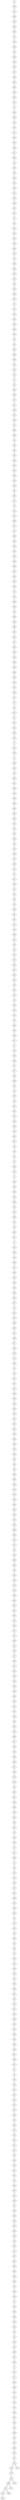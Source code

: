 graph {
n0;
n1;
n2;
n3;
n4;
n5;
n6;
n7;
n8;
n9;
n10;
n11;
n12;
n13;
n14;
n15;
n16;
n17;
n18;
n19;
n20;
n21;
n22;
n23;
n24;
n25;
n26;
n27;
n28;
n29;
n30;
n31;
n32;
n33;
n34;
n35;
n36;
n37;
n38;
n39;
n40;
n41;
n42;
n43;
n44;
n45;
n46;
n47;
n48;
n49;
n50;
n51;
n52;
n53;
n54;
n55;
n56;
n57;
n58;
n59;
n60;
n61;
n62;
n63;
n64;
n65;
n66;
n67;
n68;
n69;
n70;
n71;
n72;
n73;
n74;
n75;
n76;
n77;
n78;
n79;
n80;
n81;
n82;
n83;
n84;
n85;
n86;
n87;
n88;
n89;
n90;
n91;
n92;
n93;
n94;
n95;
n96;
n97;
n98;
n99;
n100;
n101;
n102;
n103;
n104;
n105;
n106;
n107;
n108;
n109;
n110;
n111;
n112;
n113;
n114;
n115;
n116;
n117;
n118;
n119;
n120;
n121;
n122;
n123;
n124;
n125;
n126;
n127;
n128;
n129;
n130;
n131;
n132;
n133;
n134;
n135;
n136;
n137;
n138;
n139;
n140;
n141;
n142;
n143;
n144;
n145;
n146;
n147;
n148;
n149;
n150;
n151;
n152;
n153;
n154;
n155;
n156;
n157;
n158;
n159;
n160;
n161;
n162;
n163;
n164;
n165;
n166;
n167;
n168;
n169;
n170;
n171;
n172;
n173;
n174;
n175;
n176;
n177;
n178;
n179;
n180;
n181;
n182;
n183;
n184;
n185;
n186;
n187;
n188;
n189;
n190;
n191;
n192;
n193;
n194;
n195;
n196;
n197;
n198;
n199;
n200;
n201;
n202;
n203;
n204;
n205;
n206;
n207;
n208;
n209;
n210;
n211;
n212;
n213;
n214;
n215;
n216;
n217;
n218;
n219;
n220;
n221;
n222;
n223;
n224;
n225;
n226;
n227;
n228;
n229;
n230;
n231;
n232;
n233;
n234;
n235;
n236;
n237;
n238;
n239;
n240;
n241;
n242;
n243;
n244;
n245;
n246;
n247;
n248;
n249;
n250;
n251;
n252;
n253;
n254;
n255;
n256;
n257;
n258;
n259;
n260;
n261;
n262;
n263;
n264;
n265;
n266;
n267;
n268;
n269;
n270;
n271;
n272;
n273;
n274;
n275;
n276;
n277;
n278;
n279;
n280;
n281;
n282;
n283;
n284;
n285;
n286;
n287;
n288;
n289;
n290;
n291;
n292;
n293;
n294;
n295;
n296;
n297;
n298;
n299;
n300;
n301;
n302;
n303;
n304;
n305;
n306;
n307;
n308;
n309;
n310;
n311;
n312;
n313;
n314;
n315;
n316;
n317;
n318;
n319;
n320;
n321;
n322;
n323;
n324;
n325;
n326;
n327;
n328;
n329;
n330;
n331;
n332;
n333;
n334;
n335;
n336;
n337;
n338;
n339;
n340;
n341;
n342;
n343;
n344;
n345;
n346;
n347;
n348;
n349;
n350;
n351;
n352;
n353;
n354;
n355;
n356;
n357;
n358;
n359;
n360;
n361;
n362;
n363;
n364;
n365;
n366;
n367;
n368;
n369;
n370;
n371;
n372;
n373;
n374;
n375;
n376;
n377;
n378;
n379;
n380;
n381;
n382;
n383;
n384;
n385;
n386;
n387;
n388;
n389;
n390;
n391;
n392;
n393;
n394;
n395;
n396;
n397;
n398;
n399;
n400;
n401;
n402;
n403;
n404;
n405;
n406;
n407;
n408;
n409;
n410;
n411;
n412;
n413;
n414;
n415;
n416;
n417;
n418;
n419;
n420;
n421;
n422;
n423;
n424;
n425;
n426;
n427;
n428;
n429;
n430;
n431;
n432;
n433;
n434;
n435;
n436;
n437;
n438;
n439;
n440;
n441;
n442;
n443;
n444;
n445;
n446;
n447;
n448;
n449;
n450;
n451;
n452;
n453;
n454;
n455;
n456;
n457;
n458;
n459;
n460;
n461;
n462;
n463;
n464;
n465;
n466;
n467;
n468;
n469;
n470;
n471;
n472;
n473;
n474;
n475;
n476;
n477;
n478;
n479;
n480;
n481;
n482;
n483;
n484;
n485;
n486;
n487;
n488;
n489;
n490;
n491;
n492;
n493;
n494;
n495;
n496;
n497;
n498;
n499;
n0 -- n496;
n1 -- n341;
n1 -- n441;
n2 -- n87;
n2 -- n19;
n3 -- n420;
n3 -- n375;
n4 -- n490;
n4 -- n35;
n5 -- n282;
n5 -- n146;
n6 -- n442;
n6 -- n410;
n7 -- n121;
n7 -- n302;
n8 -- n295;
n8 -- n41;
n9 -- n291;
n9 -- n221;
n10 -- n96;
n10 -- n260;
n11 -- n187;
n11 -- n231;
n12 -- n154;
n12 -- n255;
n13 -- n328;
n13 -- n452;
n14 -- n485;
n14 -- n158;
n15 -- n90;
n15 -- n112;
n16 -- n64;
n16 -- n229;
n17 -- n89;
n17 -- n387;
n18 -- n95;
n18 -- n460;
n19 -- n276;
n19 -- n2;
n20 -- n480;
n20 -- n242;
n21 -- n223;
n21 -- n407;
n22 -- n176;
n22 -- n160;
n23 -- n386;
n23 -- n140;
n23 -- n436;
n24 -- n31;
n24 -- n83;
n25 -- n405;
n25 -- n433;
n26 -- n287;
n26 -- n260;
n27 -- n337;
n27 -- n340;
n28 -- n64;
n28 -- n37;
n29 -- n315;
n29 -- n493;
n30 -- n426;
n30 -- n409;
n31 -- n449;
n31 -- n24;
n32 -- n451;
n32 -- n464;
n33 -- n404;
n33 -- n42;
n34 -- n181;
n34 -- n382;
n35 -- n123;
n35 -- n4;
n36 -- n418;
n36 -- n225;
n37 -- n428;
n37 -- n28;
n38 -- n419;
n38 -- n103;
n39 -- n276;
n39 -- n166;
n40 -- n398;
n40 -- n69;
n41 -- n167;
n41 -- n8;
n42 -- n33;
n42 -- n180;
n43 -- n389;
n43 -- n66;
n44 -- n393;
n44 -- n197;
n45 -- n318;
n45 -- n81;
n46 -- n182;
n46 -- n362;
n47 -- n211;
n47 -- n149;
n48 -- n337;
n48 -- n460;
n49 -- n83;
n49 -- n162;
n50 -- n56;
n50 -- n350;
n51 -- n248;
n51 -- n254;
n52 -- n70;
n52 -- n292;
n53 -- n252;
n53 -- n349;
n54 -- n481;
n54 -- n452;
n55 -- n351;
n55 -- n74;
n56 -- n50;
n56 -- n57;
n57 -- n56;
n57 -- n100;
n58 -- n224;
n58 -- n438;
n59 -- n168;
n59 -- n79;
n60 -- n378;
n60 -- n247;
n61 -- n125;
n61 -- n324;
n62 -- n92;
n62 -- n127;
n63 -- n69;
n63 -- n363;
n64 -- n16;
n64 -- n28;
n65 -- n104;
n65 -- n462;
n66 -- n43;
n66 -- n88;
n67 -- n219;
n67 -- n235;
n68 -- n150;
n68 -- n207;
n69 -- n63;
n69 -- n40;
n70 -- n52;
n70 -- n355;
n71 -- n448;
n71 -- n312;
n72 -- n270;
n72 -- n467;
n73 -- n437;
n73 -- n141;
n74 -- n199;
n74 -- n55;
n75 -- n273;
n75 -- n202;
n76 -- n350;
n76 -- n352;
n77 -- n427;
n77 -- n370;
n78 -- n264;
n78 -- n397;
n79 -- n447;
n79 -- n59;
n80 -- n421;
n80 -- n431;
n81 -- n118;
n81 -- n45;
n82 -- n386;
n82 -- n463;
n82 -- n475;
n83 -- n49;
n83 -- n24;
n84 -- n256;
n84 -- n391;
n85 -- n262;
n85 -- n179;
n86 -- n304;
n86 -- n396;
n87 -- n435;
n87 -- n2;
n88 -- n233;
n88 -- n66;
n89 -- n251;
n89 -- n17;
n90 -- n15;
n90 -- n372;
n91 -- n228;
n91 -- n265;
n92 -- n231;
n92 -- n62;
n93 -- n168;
n93 -- n184;
n94 -- n453;
n94 -- n429;
n95 -- n378;
n95 -- n18;
n96 -- n367;
n96 -- n10;
n97 -- n364;
n97 -- n309;
n98 -- n262;
n98 -- n495;
n99 -- n158;
n99 -- n345;
n100 -- n135;
n100 -- n57;
n101 -- n377;
n101 -- n249;
n102 -- n104;
n102 -- n288;
n103 -- n171;
n103 -- n38;
n104 -- n65;
n104 -- n102;
n105 -- n492;
n105 -- n243;
n106 -- n385;
n106 -- n349;
n107 -- n112;
n107 -- n479;
n108 -- n414;
n108 -- n286;
n109 -- n414;
n109 -- n155;
n110 -- n129;
n110 -- n182;
n111 -- n191;
n111 -- n218;
n112 -- n15;
n112 -- n107;
n113 -- n120;
n113 -- n483;
n114 -- n202;
n114 -- n368;
n115 -- n249;
n115 -- n364;
n116 -- n295;
n116 -- n147;
n117 -- n296;
n117 -- n302;
n118 -- n151;
n118 -- n81;
n119 -- n217;
n119 -- n143;
n120 -- n275;
n120 -- n113;
n121 -- n177;
n121 -- n7;
n122 -- n224;
n122 -- n313;
n123 -- n142;
n123 -- n35;
n124 -- n209;
n124 -- n445;
n125 -- n61;
n125 -- n283;
n126 -- n380;
n126 -- n387;
n127 -- n353;
n127 -- n62;
n128 -- n324;
n128 -- n475;
n129 -- n232;
n129 -- n110;
n130 -- n193;
n130 -- n220;
n131 -- n476;
n131 -- n456;
n132 -- n402;
n132 -- n358;
n133 -- n327;
n133 -- n286;
n134 -- n139;
n134 -- n450;
n135 -- n100;
n135 -- n189;
n136 -- n141;
n136 -- n172;
n137 -- n209;
n137 -- n496;
n138 -- n267;
n138 -- n384;
n139 -- n134;
n139 -- n279;
n140 -- n23;
n140 -- n459;
n141 -- n73;
n141 -- n136;
n142 -- n123;
n142 -- n216;
n143 -- n119;
n143 -- n455;
n144 -- n474;
n144 -- n256;
n145 -- n152;
n145 -- n185;
n146 -- n5;
n146 -- n242;
n147 -- n116;
n147 -- n261;
n148 -- n319;
n148 -- n440;
n149 -- n47;
n149 -- n328;
n150 -- n68;
n150 -- n327;
n151 -- n296;
n151 -- n118;
n152 -- n145;
n152 -- n353;
n153 -- n351;
n153 -- n357;
n154 -- n12;
n154 -- n346;
n155 -- n109;
n155 -- n384;
n156 -- n311;
n156 -- n278;
n157 -- n284;
n157 -- n471;
n158 -- n14;
n158 -- n99;
n159 -- n298;
n159 -- n175;
n160 -- n373;
n160 -- n22;
n161 -- n191;
n161 -- n229;
n162 -- n49;
n162 -- n281;
n163 -- n325;
n163 -- n420;
n164 -- n477;
n164 -- n320;
n165 -- n340;
n165 -- n370;
n166 -- n394;
n166 -- n39;
n167 -- n360;
n167 -- n41;
n168 -- n93;
n168 -- n59;
n169 -- n342;
n169 -- n417;
n170 -- n264;
n170 -- n473;
n171 -- n347;
n171 -- n103;
n172 -- n348;
n172 -- n136;
n173 -- n305;
n173 -- n216;
n174 -- n290;
n174 -- n270;
n175 -- n159;
n175 -- n190;
n176 -- n22;
n176 -- n431;
n177 -- n203;
n177 -- n121;
n178 -- n219;
n178 -- n306;
n179 -- n373;
n179 -- n85;
n180 -- n252;
n180 -- n42;
n181 -- n189;
n181 -- n34;
n182 -- n110;
n182 -- n46;
n183 -- n323;
n183 -- n422;
n184 -- n348;
n184 -- n93;
n185 -- n145;
n185 -- n186;
n186 -- n319;
n186 -- n185;
n187 -- n325;
n187 -- n11;
n188 -- n457;
n188 -- n477;
n189 -- n135;
n189 -- n181;
n190 -- n422;
n190 -- n175;
n191 -- n161;
n191 -- n111;
n192 -- n424;
n192 -- n347;
n193 -- n297;
n193 -- n130;
n194 -- n403;
n194 -- n236;
n195 -- n478;
n195 -- n200;
n196 -- n308;
n196 -- n379;
n197 -- n44;
n197 -- n253;
n198 -- n234;
n198 -- n233;
n199 -- n74;
n199 -- n215;
n200 -- n195;
n200 -- n230;
n201 -- n294;
n201 -- n401;
n202 -- n114;
n202 -- n75;
n203 -- n177;
n203 -- n400;
n204 -- n243;
n204 -- n316;
n205 -- n374;
n205 -- n354;
n206 -- n468;
n206 -- n491;
n207 -- n299;
n207 -- n68;
n208 -- n331;
n208 -- n432;
n209 -- n124;
n209 -- n137;
n210 -- n275;
n210 -- n400;
n211 -- n47;
n211 -- n490;
n212 -- n339;
n212 -- n246;
n213 -- n408;
n213 -- n388;
n214 -- n344;
n214 -- n361;
n215 -- n199;
n215 -- n320;
n216 -- n142;
n216 -- n173;
n217 -- n119;
n217 -- n491;
n218 -- n111;
n218 -- n488;
n219 -- n178;
n219 -- n67;
n220 -- n130;
n220 -- n369;
n221 -- n9;
n221 -- n352;
n222 -- n336;
n222 -- n366;
n223 -- n307;
n223 -- n21;
n224 -- n122;
n224 -- n58;
n225 -- n36;
n225 -- n269;
n226 -- n457;
n226 -- n486;
n227 -- n492;
n227 -- n289;
n228 -- n91;
n228 -- n461;
n229 -- n161;
n229 -- n16;
n230 -- n200;
n230 -- n363;
n231 -- n92;
n231 -- n11;
n232 -- n129;
n232 -- n446;
n233 -- n88;
n233 -- n198;
n234 -- n198;
n234 -- n415;
n235 -- n487;
n235 -- n67;
n236 -- n484;
n236 -- n194;
n237 -- n306;
n237 -- n458;
n238 -- n494;
n238 -- n263;
n239 -- n494;
n239 -- n425;
n240 -- n390;
n240 -- n487;
n241 -- n480;
n241 -- n388;
n242 -- n146;
n242 -- n20;
n243 -- n204;
n243 -- n105;
n244 -- n440;
n244 -- n265;
n245 -- n418;
n245 -- n343;
n246 -- n380;
n246 -- n212;
n247 -- n60;
n247 -- n361;
n248 -- n333;
n248 -- n51;
n249 -- n101;
n249 -- n115;
n250 -- n402;
n250 -- n263;
n251 -- n89;
n251 -- n374;
n252 -- n180;
n252 -- n53;
n253 -- n197;
n253 -- n395;
n254 -- n51;
n254 -- n321;
n255 -- n12;
n255 -- n433;
n256 -- n84;
n256 -- n144;
n257 -- n274;
n257 -- n438;
n258 -- n435;
n258 -- n377;
n259 -- n333;
n259 -- n332;
n260 -- n26;
n260 -- n10;
n261 -- n413;
n261 -- n147;
n262 -- n85;
n262 -- n98;
n263 -- n238;
n263 -- n250;
n264 -- n170;
n264 -- n78;
n265 -- n244;
n265 -- n91;
n266 -- n342;
n266 -- n458;
n267 -- n360;
n267 -- n138;
n268 -- n439;
n268 -- n323;
n269 -- n225;
n269 -- n467;
n270 -- n174;
n270 -- n72;
n271 -- n468;
n271 -- n485;
n272 -- n293;
n272 -- n277;
n273 -- n462;
n273 -- n75;
n274 -- n413;
n274 -- n257;
n275 -- n210;
n275 -- n120;
n276 -- n39;
n276 -- n19;
n277 -- n272;
n277 -- n456;
n278 -- n156;
n278 -- n426;
n279 -- n139;
n279 -- n439;
n280 -- n392;
n280 -- n482;
n281 -- n285;
n281 -- n162;
n282 -- n5;
n282 -- n375;
n283 -- n125;
n283 -- n287;
n284 -- n450;
n284 -- n157;
n285 -- n300;
n285 -- n281;
n286 -- n108;
n286 -- n133;
n287 -- n283;
n287 -- n26;
n288 -- n102;
n288 -- n415;
n289 -- n314;
n289 -- n227;
n290 -- n174;
n290 -- n326;
n291 -- n336;
n291 -- n9;
n292 -- n394;
n292 -- n52;
n293 -- n272;
n293 -- n412;
n294 -- n201;
n294 -- n446;
n295 -- n116;
n295 -- n8;
n296 -- n151;
n296 -- n117;
n297 -- n193;
n297 -- n466;
n298 -- n304;
n298 -- n159;
n299 -- n382;
n299 -- n207;
n300 -- n285;
n300 -- n344;
n301 -- n444;
n301 -- n322;
n302 -- n117;
n302 -- n7;
n303 -- n392;
n303 -- n447;
n304 -- n298;
n304 -- n86;
n305 -- n366;
n305 -- n173;
n306 -- n237;
n306 -- n178;
n307 -- n486;
n307 -- n223;
n308 -- n330;
n308 -- n196;
n309 -- n389;
n309 -- n97;
n310 -- n430;
n310 -- n318;
n311 -- n156;
n311 -- n499;
n312 -- n71;
n312 -- n443;
n313 -- n122;
n313 -- n381;
n314 -- n423;
n314 -- n289;
n315 -- n29;
n315 -- n489;
n316 -- n204;
n316 -- n356;
n317 -- n476;
n317 -- n358;
n318 -- n310;
n318 -- n45;
n319 -- n186;
n319 -- n148;
n320 -- n164;
n320 -- n215;
n321 -- n497;
n321 -- n254;
n322 -- n416;
n322 -- n301;
n323 -- n183;
n323 -- n268;
n324 -- n61;
n324 -- n329;
n324 -- n128;
n325 -- n187;
n325 -- n163;
n326 -- n290;
n326 -- n406;
n327 -- n150;
n327 -- n133;
n328 -- n149;
n328 -- n13;
n329 -- n324;
n330 -- n444;
n330 -- n308;
n331 -- n208;
n331 -- n499;
n332 -- n259;
n332 -- n498;
n333 -- n248;
n333 -- n259;
n334 -- n412;
n334 -- n401;
n335 -- n478;
n335 -- n466;
n336 -- n222;
n336 -- n291;
n337 -- n27;
n337 -- n48;
n338 -- n442;
n338 -- n385;
n339 -- n434;
n339 -- n212;
n340 -- n27;
n340 -- n165;
n341 -- n1;
n341 -- n423;
n342 -- n266;
n342 -- n169;
n343 -- n493;
n343 -- n245;
n344 -- n214;
n344 -- n300;
n345 -- n99;
n345 -- n434;
n346 -- n154;
n346 -- n430;
n347 -- n192;
n347 -- n171;
n348 -- n184;
n348 -- n172;
n349 -- n106;
n349 -- n53;
n350 -- n50;
n350 -- n76;
n351 -- n55;
n351 -- n153;
n352 -- n76;
n352 -- n221;
n353 -- n127;
n353 -- n152;
n354 -- n205;
n354 -- n489;
n355 -- n406;
n355 -- n70;
n356 -- n407;
n356 -- n316;
n357 -- n484;
n357 -- n153;
n358 -- n317;
n358 -- n132;
n359 -- n405;
n359 -- n365;
n360 -- n267;
n360 -- n167;
n361 -- n214;
n361 -- n247;
n362 -- n465;
n362 -- n46;
n363 -- n63;
n363 -- n230;
n364 -- n97;
n364 -- n115;
n365 -- n424;
n365 -- n359;
n366 -- n222;
n366 -- n305;
n367 -- n96;
n367 -- n483;
n368 -- n114;
n368 -- n471;
n369 -- n220;
n369 -- n395;
n370 -- n77;
n370 -- n165;
n371 -- n381;
n371 -- n397;
n372 -- n90;
n372 -- n488;
n373 -- n160;
n373 -- n179;
n374 -- n251;
n374 -- n205;
n375 -- n3;
n375 -- n282;
n376 -- n469;
n376 -- n396;
n377 -- n101;
n377 -- n258;
n378 -- n95;
n378 -- n60;
n379 -- n196;
n379 -- n398;
n380 -- n126;
n380 -- n246;
n381 -- n371;
n381 -- n313;
n382 -- n299;
n382 -- n34;
n383 -- n411;
n383 -- n421;
n384 -- n155;
n384 -- n138;
n385 -- n106;
n385 -- n338;
n386 -- n23;
n386 -- n82;
n386 -- n472;
n387 -- n126;
n387 -- n17;
n388 -- n241;
n388 -- n213;
n389 -- n43;
n389 -- n309;
n390 -- n240;
n390 -- n470;
n391 -- n454;
n391 -- n84;
n392 -- n280;
n392 -- n303;
n393 -- n44;
n393 -- n465;
n394 -- n292;
n394 -- n166;
n395 -- n369;
n395 -- n253;
n396 -- n376;
n396 -- n86;
n397 -- n371;
n397 -- n78;
n398 -- n379;
n398 -- n40;
n399 -- n454;
n399 -- n417;
n400 -- n203;
n400 -- n210;
n401 -- n334;
n401 -- n201;
n402 -- n132;
n402 -- n250;
n403 -- n416;
n403 -- n194;
n404 -- n33;
n404 -- n441;
n405 -- n25;
n405 -- n359;
n406 -- n326;
n406 -- n355;
n407 -- n356;
n407 -- n21;
n408 -- n213;
n408 -- n482;
n409 -- n453;
n409 -- n30;
n410 -- n449;
n410 -- n6;
n411 -- n479;
n411 -- n383;
n412 -- n293;
n412 -- n334;
n413 -- n274;
n413 -- n261;
n414 -- n109;
n414 -- n108;
n415 -- n234;
n415 -- n288;
n416 -- n322;
n416 -- n403;
n417 -- n399;
n417 -- n169;
n418 -- n36;
n418 -- n245;
n419 -- n498;
n419 -- n38;
n420 -- n3;
n420 -- n163;
n421 -- n80;
n421 -- n383;
n422 -- n183;
n422 -- n190;
n423 -- n314;
n423 -- n341;
n424 -- n192;
n424 -- n365;
n425 -- n239;
n425 -- n474;
n426 -- n30;
n426 -- n278;
n427 -- n495;
n427 -- n77;
n428 -- n437;
n428 -- n37;
n429 -- n94;
n429 -- n445;
n430 -- n310;
n430 -- n346;
n431 -- n80;
n431 -- n176;
n432 -- n208;
n432 -- n443;
n433 -- n25;
n433 -- n255;
n434 -- n339;
n434 -- n345;
n435 -- n87;
n435 -- n258;
n436 -- n23;
n437 -- n73;
n437 -- n428;
n438 -- n257;
n438 -- n58;
n439 -- n279;
n439 -- n268;
n440 -- n244;
n440 -- n148;
n441 -- n1;
n441 -- n404;
n442 -- n338;
n442 -- n6;
n443 -- n432;
n443 -- n312;
n444 -- n330;
n444 -- n301;
n445 -- n124;
n445 -- n429;
n446 -- n294;
n446 -- n232;
n447 -- n79;
n447 -- n303;
n448 -- n71;
n448 -- n455;
n449 -- n31;
n449 -- n410;
n450 -- n284;
n450 -- n134;
n451 -- n473;
n451 -- n32;
n452 -- n54;
n452 -- n13;
n453 -- n94;
n453 -- n409;
n454 -- n399;
n454 -- n391;
n455 -- n448;
n455 -- n143;
n456 -- n131;
n456 -- n277;
n457 -- n188;
n457 -- n226;
n458 -- n237;
n458 -- n266;
n459 -- n140;
n460 -- n18;
n460 -- n48;
n461 -- n228;
n461 -- n469;
n462 -- n65;
n462 -- n273;
n463 -- n82;
n464 -- n497;
n464 -- n32;
n465 -- n393;
n465 -- n362;
n466 -- n297;
n466 -- n335;
n467 -- n72;
n467 -- n269;
n468 -- n271;
n468 -- n206;
n469 -- n376;
n469 -- n461;
n470 -- n390;
n470 -- n481;
n471 -- n368;
n471 -- n157;
n472 -- n386;
n473 -- n170;
n473 -- n451;
n474 -- n425;
n474 -- n144;
n475 -- n82;
n475 -- n128;
n476 -- n317;
n476 -- n131;
n477 -- n188;
n477 -- n164;
n478 -- n195;
n478 -- n335;
n479 -- n411;
n479 -- n107;
n480 -- n241;
n480 -- n20;
n481 -- n54;
n481 -- n470;
n482 -- n408;
n482 -- n280;
n483 -- n367;
n483 -- n113;
n484 -- n236;
n484 -- n357;
n485 -- n271;
n485 -- n14;
n486 -- n307;
n486 -- n226;
n487 -- n235;
n487 -- n240;
n488 -- n372;
n488 -- n218;
n489 -- n315;
n489 -- n354;
n490 -- n211;
n490 -- n4;
n491 -- n217;
n491 -- n206;
n492 -- n105;
n492 -- n227;
n493 -- n29;
n493 -- n343;
n494 -- n239;
n494 -- n238;
n495 -- n427;
n495 -- n98;
n496 -- n0;
n496 -- n137;
n497 -- n464;
n497 -- n321;
n498 -- n332;
n498 -- n419;
n499 -- n311;
n499 -- n331;
}
